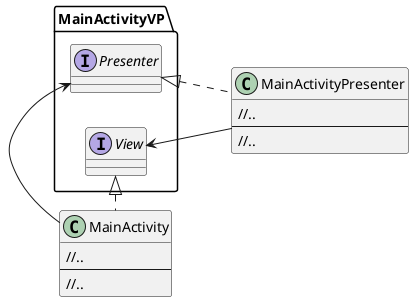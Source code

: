 @startuml

left to right direction

class MainActivity implements MainActivityVP.View{
//..
--
//..
}

class MainActivityPresenter implements MainActivityVP.Presenter{
//..
--
//..
}

MainActivity -> MainActivityVP.Presenter
MainActivityPresenter --> MainActivityVP.View

@enduml